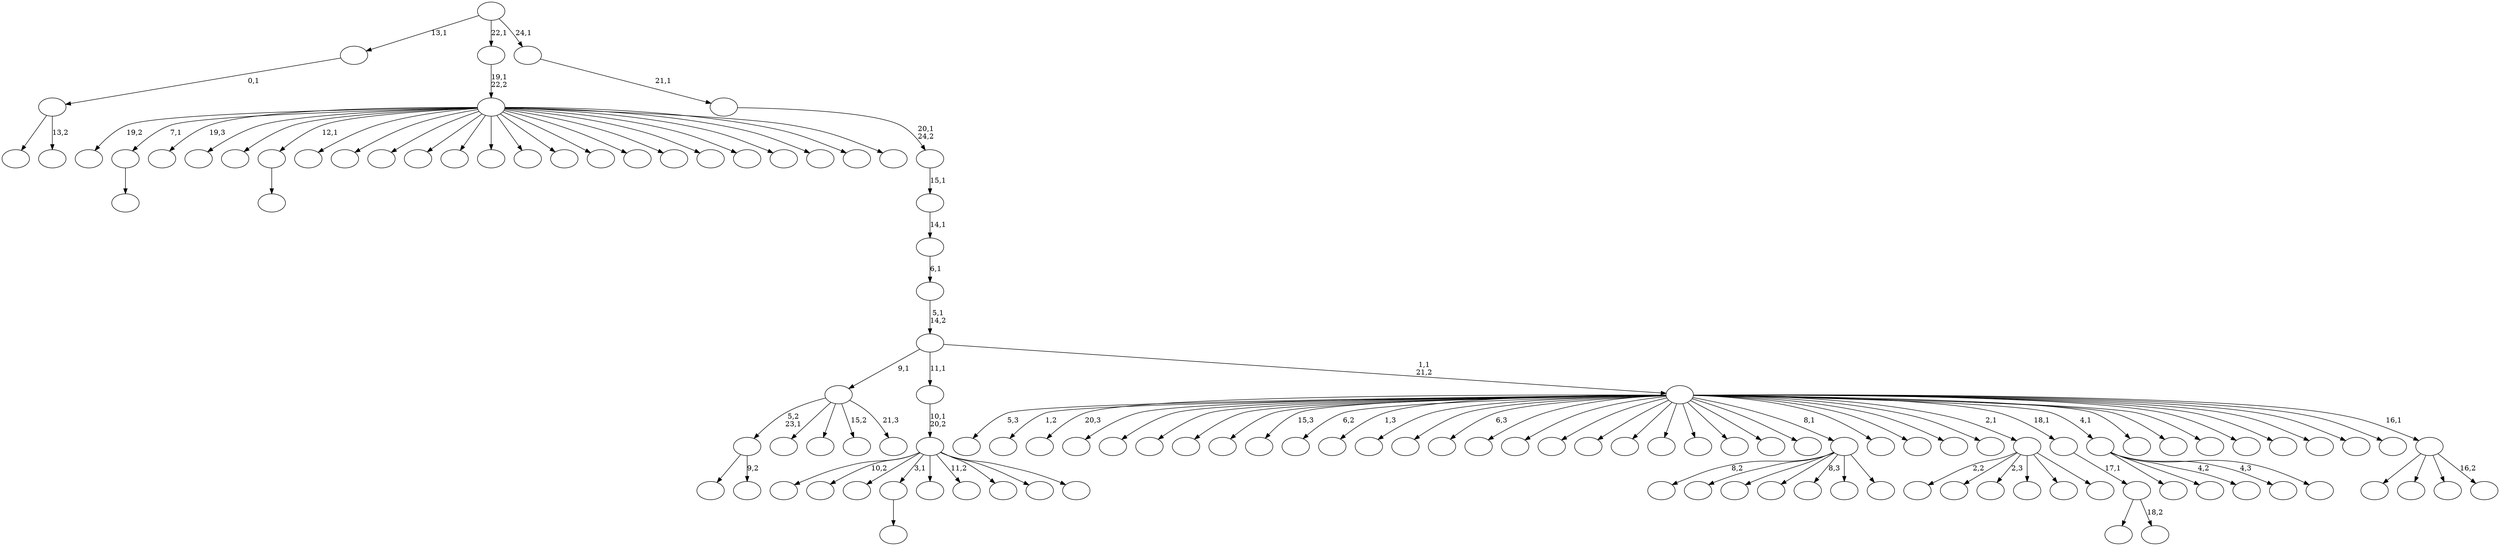 digraph T {
	125 [label=""]
	124 [label=""]
	123 [label=""]
	122 [label=""]
	121 [label=""]
	120 [label=""]
	119 [label=""]
	118 [label=""]
	117 [label=""]
	116 [label=""]
	115 [label=""]
	114 [label=""]
	113 [label=""]
	112 [label=""]
	111 [label=""]
	110 [label=""]
	109 [label=""]
	108 [label=""]
	107 [label=""]
	106 [label=""]
	105 [label=""]
	104 [label=""]
	103 [label=""]
	102 [label=""]
	101 [label=""]
	100 [label=""]
	99 [label=""]
	98 [label=""]
	97 [label=""]
	96 [label=""]
	95 [label=""]
	94 [label=""]
	93 [label=""]
	92 [label=""]
	91 [label=""]
	90 [label=""]
	89 [label=""]
	88 [label=""]
	87 [label=""]
	86 [label=""]
	85 [label=""]
	84 [label=""]
	83 [label=""]
	82 [label=""]
	81 [label=""]
	80 [label=""]
	79 [label=""]
	78 [label=""]
	77 [label=""]
	76 [label=""]
	75 [label=""]
	74 [label=""]
	73 [label=""]
	72 [label=""]
	71 [label=""]
	70 [label=""]
	69 [label=""]
	68 [label=""]
	67 [label=""]
	66 [label=""]
	65 [label=""]
	64 [label=""]
	63 [label=""]
	62 [label=""]
	61 [label=""]
	60 [label=""]
	59 [label=""]
	58 [label=""]
	57 [label=""]
	56 [label=""]
	55 [label=""]
	54 [label=""]
	53 [label=""]
	52 [label=""]
	51 [label=""]
	50 [label=""]
	49 [label=""]
	48 [label=""]
	47 [label=""]
	46 [label=""]
	45 [label=""]
	44 [label=""]
	43 [label=""]
	42 [label=""]
	41 [label=""]
	40 [label=""]
	39 [label=""]
	38 [label=""]
	37 [label=""]
	36 [label=""]
	35 [label=""]
	34 [label=""]
	33 [label=""]
	32 [label=""]
	31 [label=""]
	30 [label=""]
	29 [label=""]
	28 [label=""]
	27 [label=""]
	26 [label=""]
	25 [label=""]
	24 [label=""]
	23 [label=""]
	22 [label=""]
	21 [label=""]
	20 [label=""]
	19 [label=""]
	18 [label=""]
	17 [label=""]
	16 [label=""]
	15 [label=""]
	14 [label=""]
	13 [label=""]
	12 [label=""]
	11 [label=""]
	10 [label=""]
	9 [label=""]
	8 [label=""]
	7 [label=""]
	6 [label=""]
	5 [label=""]
	4 [label=""]
	3 [label=""]
	2 [label=""]
	1 [label=""]
	0 [label=""]
	120 -> 121 [label=""]
	103 -> 105 [label=""]
	103 -> 104 [label="9,2"]
	100 -> 101 [label=""]
	91 -> 118 [label=""]
	91 -> 92 [label="13,2"]
	90 -> 91 [label="0,1"]
	66 -> 67 [label=""]
	63 -> 103 [label="5,2\n23,1"]
	63 -> 93 [label=""]
	63 -> 80 [label=""]
	63 -> 73 [label="15,2"]
	63 -> 64 [label="21,3"]
	44 -> 102 [label="8,2"]
	44 -> 97 [label=""]
	44 -> 79 [label=""]
	44 -> 74 [label=""]
	44 -> 68 [label="8,3"]
	44 -> 61 [label=""]
	44 -> 45 [label=""]
	36 -> 123 [label="2,2"]
	36 -> 122 [label=""]
	36 -> 114 [label="2,3"]
	36 -> 107 [label=""]
	36 -> 70 [label=""]
	36 -> 37 [label=""]
	34 -> 86 [label=""]
	34 -> 35 [label="18,2"]
	33 -> 34 [label="17,1"]
	30 -> 124 [label=""]
	30 -> 89 [label=""]
	30 -> 77 [label="4,2"]
	30 -> 57 [label="4,3"]
	30 -> 31 [label=""]
	20 -> 125 [label="19,2"]
	20 -> 120 [label="7,1"]
	20 -> 119 [label="19,3"]
	20 -> 117 [label=""]
	20 -> 116 [label=""]
	20 -> 100 [label="12,1"]
	20 -> 99 [label=""]
	20 -> 95 [label=""]
	20 -> 88 [label=""]
	20 -> 83 [label=""]
	20 -> 81 [label=""]
	20 -> 65 [label=""]
	20 -> 58 [label=""]
	20 -> 54 [label=""]
	20 -> 52 [label=""]
	20 -> 51 [label=""]
	20 -> 49 [label=""]
	20 -> 47 [label=""]
	20 -> 32 [label=""]
	20 -> 27 [label=""]
	20 -> 25 [label=""]
	20 -> 22 [label=""]
	20 -> 21 [label=""]
	19 -> 20 [label="19,1\n22,2"]
	15 -> 111 [label=""]
	15 -> 109 [label="10,2"]
	15 -> 69 [label=""]
	15 -> 66 [label="3,1"]
	15 -> 60 [label=""]
	15 -> 50 [label="11,2"]
	15 -> 39 [label=""]
	15 -> 24 [label=""]
	15 -> 16 [label=""]
	14 -> 15 [label="10,1\n20,2"]
	9 -> 75 [label=""]
	9 -> 38 [label=""]
	9 -> 28 [label=""]
	9 -> 10 [label="16,2"]
	8 -> 115 [label="5,3"]
	8 -> 113 [label="1,2"]
	8 -> 112 [label="20,3"]
	8 -> 110 [label=""]
	8 -> 108 [label=""]
	8 -> 106 [label=""]
	8 -> 98 [label=""]
	8 -> 96 [label=""]
	8 -> 94 [label="15,3"]
	8 -> 87 [label="6,2"]
	8 -> 85 [label="1,3"]
	8 -> 84 [label=""]
	8 -> 82 [label=""]
	8 -> 78 [label="6,3"]
	8 -> 76 [label=""]
	8 -> 72 [label=""]
	8 -> 71 [label=""]
	8 -> 62 [label=""]
	8 -> 59 [label=""]
	8 -> 56 [label=""]
	8 -> 55 [label=""]
	8 -> 53 [label=""]
	8 -> 48 [label=""]
	8 -> 46 [label=""]
	8 -> 44 [label="8,1"]
	8 -> 43 [label=""]
	8 -> 42 [label=""]
	8 -> 41 [label=""]
	8 -> 40 [label=""]
	8 -> 36 [label="2,1"]
	8 -> 33 [label="18,1"]
	8 -> 30 [label="4,1"]
	8 -> 29 [label=""]
	8 -> 26 [label=""]
	8 -> 23 [label=""]
	8 -> 18 [label=""]
	8 -> 17 [label=""]
	8 -> 13 [label=""]
	8 -> 12 [label=""]
	8 -> 11 [label=""]
	8 -> 9 [label="16,1"]
	7 -> 63 [label="9,1"]
	7 -> 14 [label="11,1"]
	7 -> 8 [label="1,1\n21,2"]
	6 -> 7 [label="5,1\n14,2"]
	5 -> 6 [label="6,1"]
	4 -> 5 [label="14,1"]
	3 -> 4 [label="15,1"]
	2 -> 3 [label="20,1\n24,2"]
	1 -> 2 [label="21,1"]
	0 -> 90 [label="13,1"]
	0 -> 19 [label="22,1"]
	0 -> 1 [label="24,1"]
}

